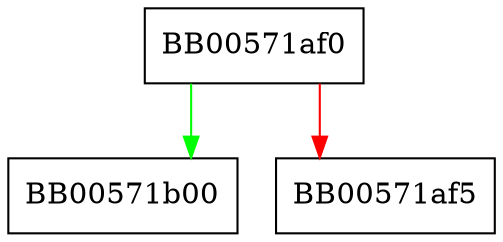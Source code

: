 digraph NCONF_dump_bio {
  node [shape="box"];
  graph [splines=ortho];
  BB00571af0 -> BB00571b00 [color="green"];
  BB00571af0 -> BB00571af5 [color="red"];
}